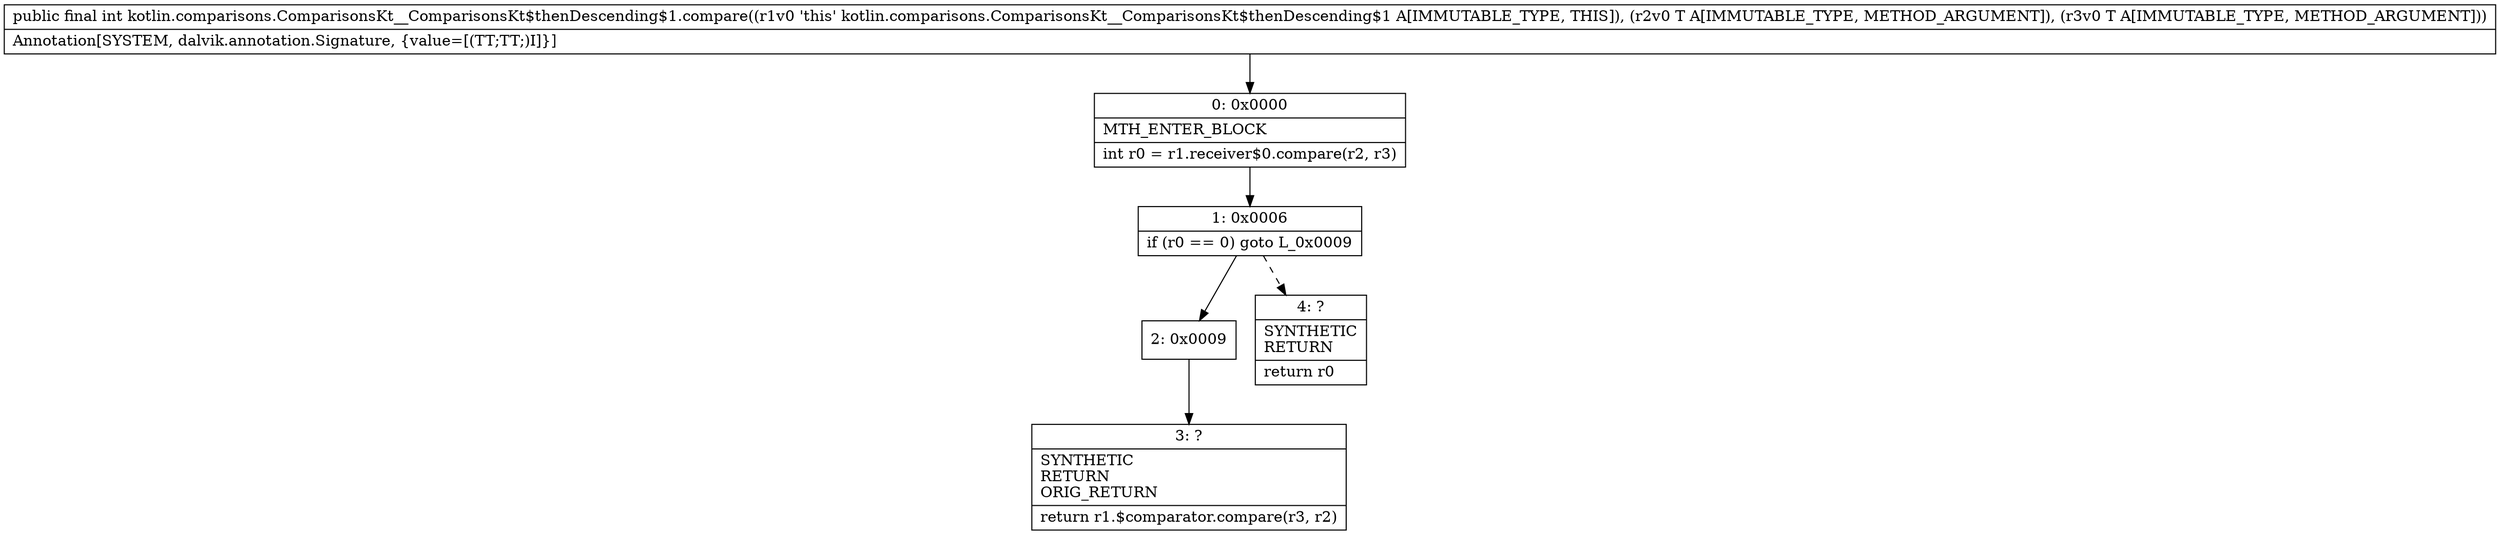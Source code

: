 digraph "CFG forkotlin.comparisons.ComparisonsKt__ComparisonsKt$thenDescending$1.compare(Ljava\/lang\/Object;Ljava\/lang\/Object;)I" {
Node_0 [shape=record,label="{0\:\ 0x0000|MTH_ENTER_BLOCK\l|int r0 = r1.receiver$0.compare(r2, r3)\l}"];
Node_1 [shape=record,label="{1\:\ 0x0006|if (r0 == 0) goto L_0x0009\l}"];
Node_2 [shape=record,label="{2\:\ 0x0009}"];
Node_3 [shape=record,label="{3\:\ ?|SYNTHETIC\lRETURN\lORIG_RETURN\l|return r1.$comparator.compare(r3, r2)\l}"];
Node_4 [shape=record,label="{4\:\ ?|SYNTHETIC\lRETURN\l|return r0\l}"];
MethodNode[shape=record,label="{public final int kotlin.comparisons.ComparisonsKt__ComparisonsKt$thenDescending$1.compare((r1v0 'this' kotlin.comparisons.ComparisonsKt__ComparisonsKt$thenDescending$1 A[IMMUTABLE_TYPE, THIS]), (r2v0 T A[IMMUTABLE_TYPE, METHOD_ARGUMENT]), (r3v0 T A[IMMUTABLE_TYPE, METHOD_ARGUMENT]))  | Annotation[SYSTEM, dalvik.annotation.Signature, \{value=[(TT;TT;)I]\}]\l}"];
MethodNode -> Node_0;
Node_0 -> Node_1;
Node_1 -> Node_2;
Node_1 -> Node_4[style=dashed];
Node_2 -> Node_3;
}

